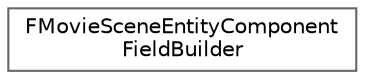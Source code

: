 digraph "Graphical Class Hierarchy"
{
 // INTERACTIVE_SVG=YES
 // LATEX_PDF_SIZE
  bgcolor="transparent";
  edge [fontname=Helvetica,fontsize=10,labelfontname=Helvetica,labelfontsize=10];
  node [fontname=Helvetica,fontsize=10,shape=box,height=0.2,width=0.4];
  rankdir="LR";
  Node0 [id="Node000000",label="FMovieSceneEntityComponent\lFieldBuilder",height=0.2,width=0.4,color="grey40", fillcolor="white", style="filled",URL="$d8/d49/structFMovieSceneEntityComponentFieldBuilder.html",tooltip="Builder class used for populating an FMovieSceneEntityComponentField with data."];
}
